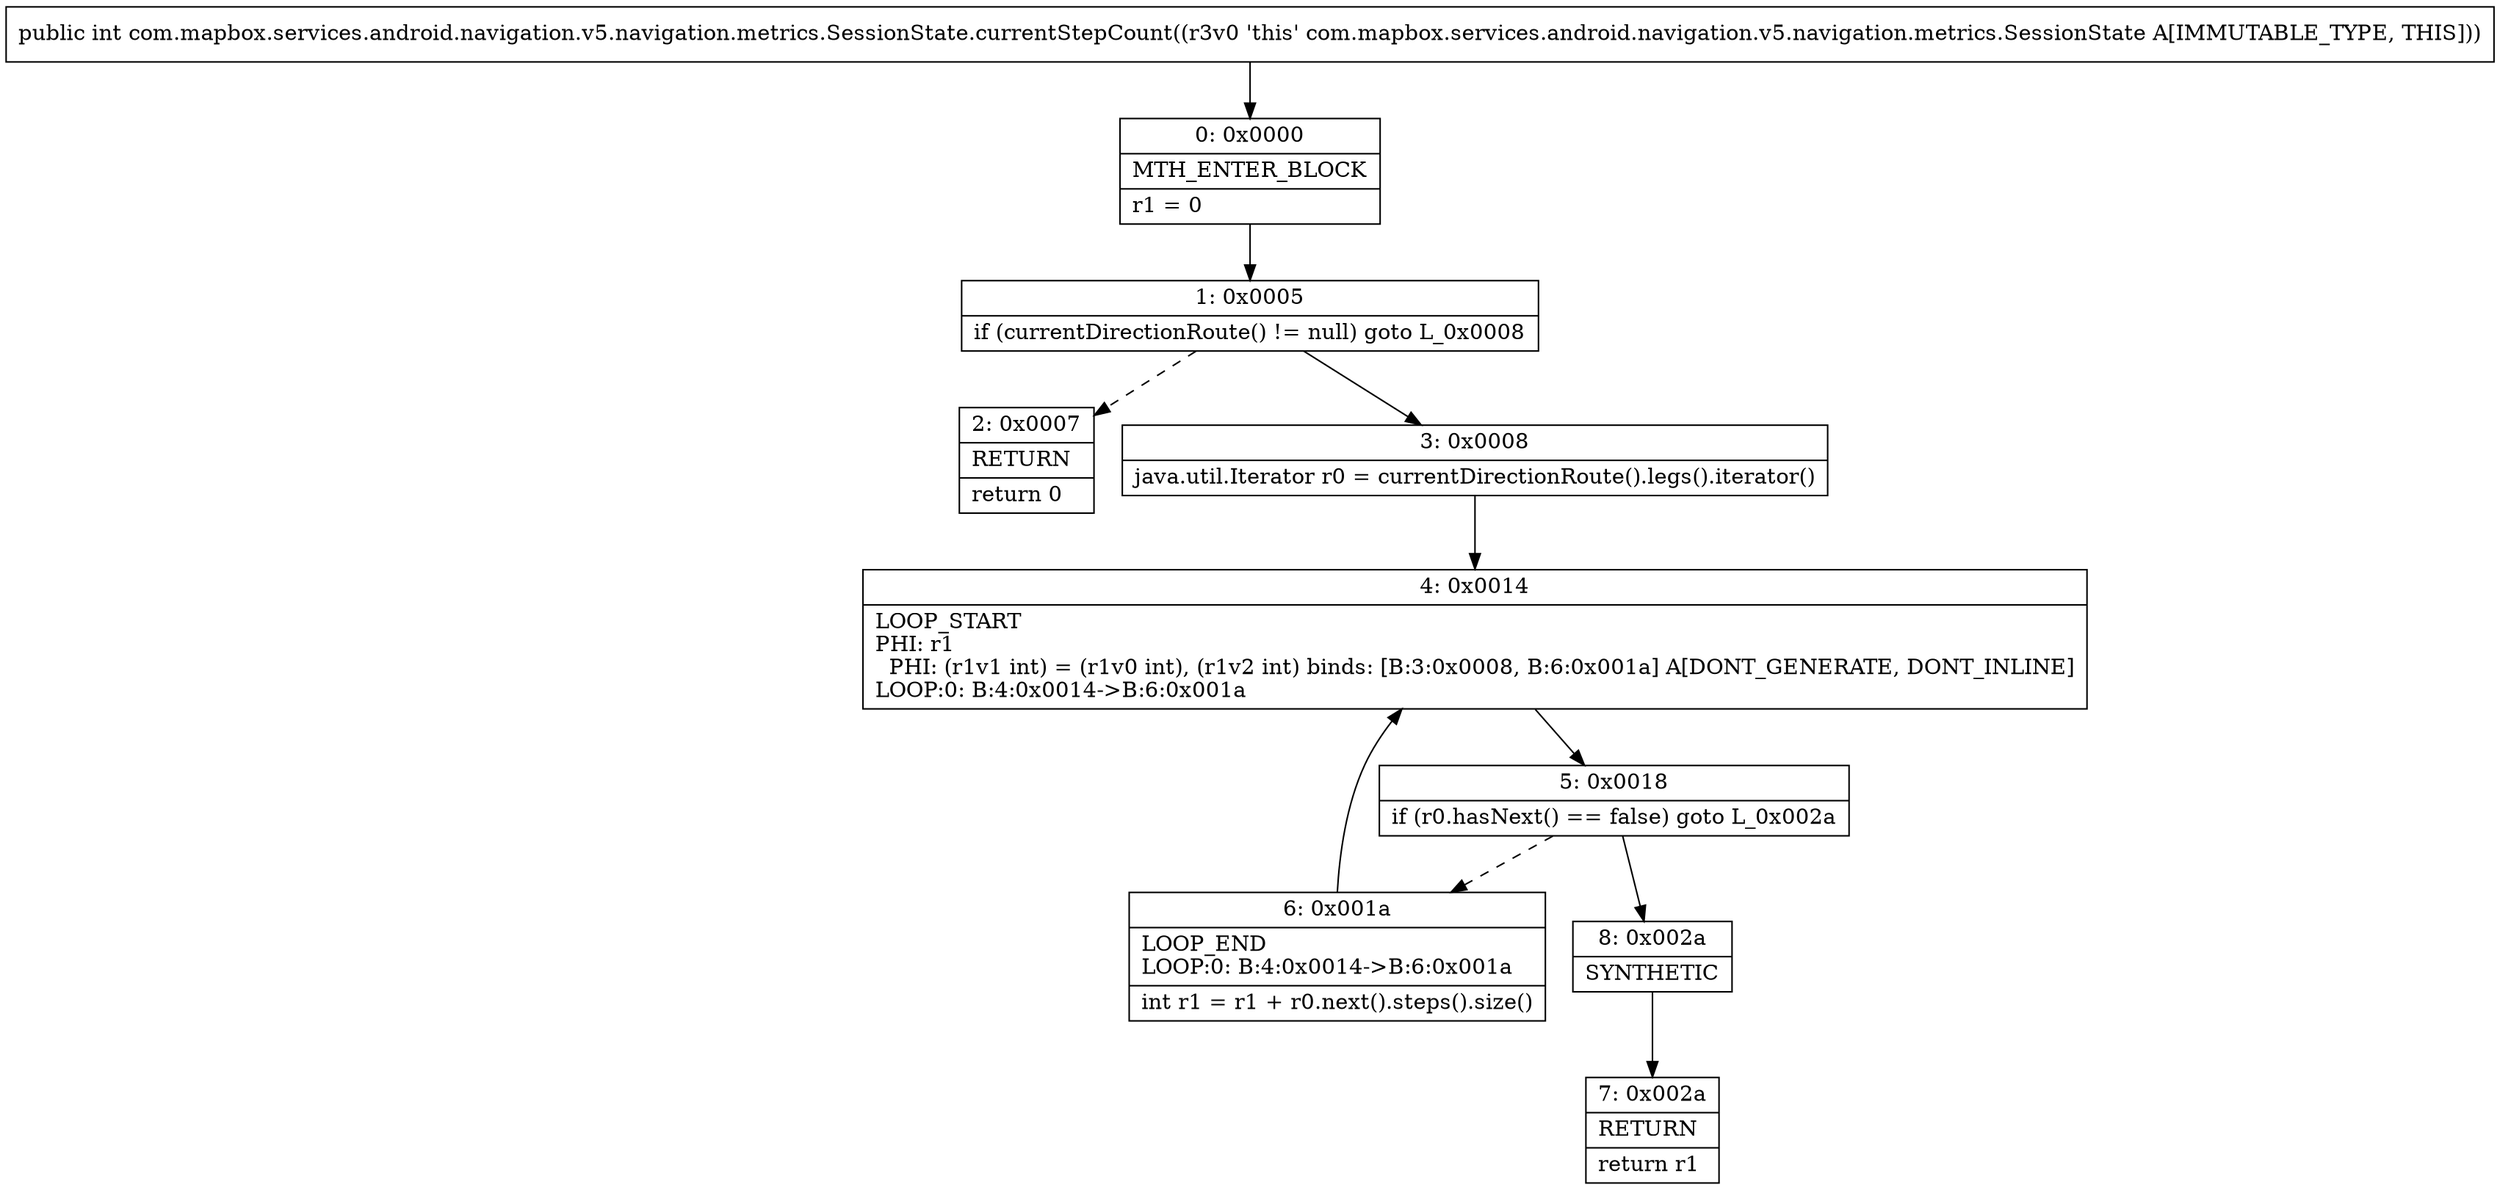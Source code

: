 digraph "CFG forcom.mapbox.services.android.navigation.v5.navigation.metrics.SessionState.currentStepCount()I" {
Node_0 [shape=record,label="{0\:\ 0x0000|MTH_ENTER_BLOCK\l|r1 = 0\l}"];
Node_1 [shape=record,label="{1\:\ 0x0005|if (currentDirectionRoute() != null) goto L_0x0008\l}"];
Node_2 [shape=record,label="{2\:\ 0x0007|RETURN\l|return 0\l}"];
Node_3 [shape=record,label="{3\:\ 0x0008|java.util.Iterator r0 = currentDirectionRoute().legs().iterator()\l}"];
Node_4 [shape=record,label="{4\:\ 0x0014|LOOP_START\lPHI: r1 \l  PHI: (r1v1 int) = (r1v0 int), (r1v2 int) binds: [B:3:0x0008, B:6:0x001a] A[DONT_GENERATE, DONT_INLINE]\lLOOP:0: B:4:0x0014\-\>B:6:0x001a\l}"];
Node_5 [shape=record,label="{5\:\ 0x0018|if (r0.hasNext() == false) goto L_0x002a\l}"];
Node_6 [shape=record,label="{6\:\ 0x001a|LOOP_END\lLOOP:0: B:4:0x0014\-\>B:6:0x001a\l|int r1 = r1 + r0.next().steps().size()\l}"];
Node_7 [shape=record,label="{7\:\ 0x002a|RETURN\l|return r1\l}"];
Node_8 [shape=record,label="{8\:\ 0x002a|SYNTHETIC\l}"];
MethodNode[shape=record,label="{public int com.mapbox.services.android.navigation.v5.navigation.metrics.SessionState.currentStepCount((r3v0 'this' com.mapbox.services.android.navigation.v5.navigation.metrics.SessionState A[IMMUTABLE_TYPE, THIS])) }"];
MethodNode -> Node_0;
Node_0 -> Node_1;
Node_1 -> Node_2[style=dashed];
Node_1 -> Node_3;
Node_3 -> Node_4;
Node_4 -> Node_5;
Node_5 -> Node_6[style=dashed];
Node_5 -> Node_8;
Node_6 -> Node_4;
Node_8 -> Node_7;
}

